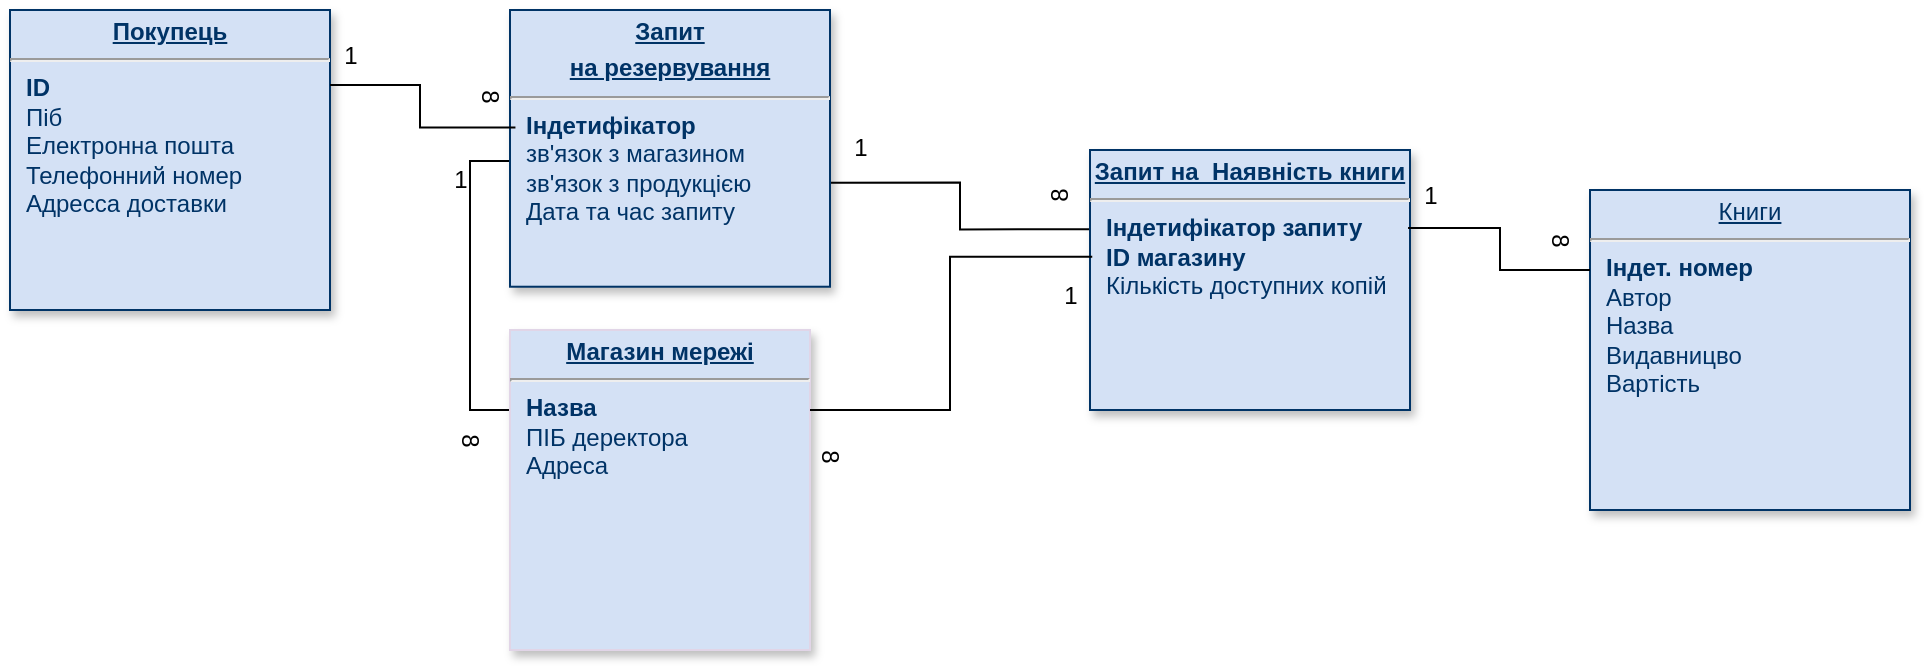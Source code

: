 <mxfile version="21.8.2" type="github">
  <diagram name="Page-1" id="efa7a0a1-bf9b-a30e-e6df-94a7791c09e9">
    <mxGraphModel dx="1969" dy="692" grid="1" gridSize="10" guides="1" tooltips="1" connect="1" arrows="1" fold="1" page="1" pageScale="1" pageWidth="826" pageHeight="1169" background="none" math="0" shadow="0">
      <root>
        <mxCell id="0" />
        <mxCell id="1" parent="0" />
        <mxCell id="O2bPLEQz7_BA8rcZSfIe-156" style="edgeStyle=orthogonalEdgeStyle;rounded=0;orthogonalLoop=1;jettySize=auto;html=1;exitX=0.001;exitY=0.546;exitDx=0;exitDy=0;entryX=0;entryY=0.25;entryDx=0;entryDy=0;exitPerimeter=0;endArrow=none;endFill=0;" edge="1" parent="1" source="19" target="25">
          <mxGeometry relative="1" as="geometry" />
        </mxCell>
        <mxCell id="O2bPLEQz7_BA8rcZSfIe-158" style="edgeStyle=orthogonalEdgeStyle;rounded=0;orthogonalLoop=1;jettySize=auto;html=1;entryX=0.002;entryY=0.305;entryDx=0;entryDy=0;entryPerimeter=0;exitX=1.002;exitY=0.624;exitDx=0;exitDy=0;exitPerimeter=0;endArrow=none;endFill=0;" edge="1" parent="1" source="19" target="20">
          <mxGeometry relative="1" as="geometry" />
        </mxCell>
        <mxCell id="19" value="&lt;p style=&quot;margin: 0px; margin-top: 4px; text-align: center; text-decoration: underline;&quot;&gt;&lt;b&gt;Запит&lt;/b&gt;&lt;/p&gt;&lt;p style=&quot;margin: 0px; margin-top: 4px; text-align: center; text-decoration: underline;&quot;&gt;&lt;b&gt;на резервування&lt;/b&gt;&lt;/p&gt;&lt;hr&gt;&lt;p style=&quot;margin: 0px; margin-left: 8px;&quot;&gt;&lt;b&gt;Індетифікатор&lt;br&gt;&lt;/b&gt;зв&#39;язок з магазином&lt;br&gt;зв&#39;язок з продукцією&lt;br&gt;Дата та час запиту&lt;/p&gt;" style="verticalAlign=top;align=left;overflow=fill;fontSize=12;fontFamily=Helvetica;html=1;strokeColor=#003366;shadow=1;fillColor=#D4E1F5;fontColor=#003366" parent="1" vertex="1">
          <mxGeometry x="240" y="90" width="160" height="138.36" as="geometry" />
        </mxCell>
        <mxCell id="20" value="&lt;p style=&quot;margin: 0px; margin-top: 4px; text-align: center; text-decoration: underline;&quot;&gt;&lt;b&gt;Запит на&amp;nbsp; Наявність книги&lt;/b&gt;&lt;/p&gt;&lt;hr&gt;&lt;p style=&quot;margin: 0px; margin-left: 8px;&quot;&gt;&lt;b&gt;Індетифікатор запиту&lt;/b&gt;&lt;br&gt;&lt;b&gt;ID магазину&lt;br&gt;&lt;/b&gt;Кількість доступних копій&lt;br&gt;&lt;br&gt;&lt;/p&gt;" style="verticalAlign=top;align=left;overflow=fill;fontSize=12;fontFamily=Helvetica;html=1;strokeColor=#003366;shadow=1;fillColor=#D4E1F5;fontColor=#003366" parent="1" vertex="1">
          <mxGeometry x="530" y="160" width="160" height="130" as="geometry" />
        </mxCell>
        <mxCell id="21" value="&lt;p style=&quot;margin: 0px; margin-top: 4px; text-align: center; text-decoration: underline;&quot;&gt;Книги&lt;/p&gt;&lt;hr&gt;&lt;p style=&quot;margin: 0px; margin-left: 8px;&quot;&gt;&lt;b&gt;Індет. номер&lt;/b&gt;&lt;br&gt;Автор&lt;/p&gt;&lt;p style=&quot;margin: 0px; margin-left: 8px;&quot;&gt;Назва&lt;br&gt;Видавницво&lt;br&gt;Вартість&lt;br&gt;&lt;br&gt;&lt;br&gt;&lt;/p&gt;" style="verticalAlign=top;align=left;overflow=fill;fontSize=12;fontFamily=Helvetica;html=1;strokeColor=#003366;shadow=1;fillColor=#D4E1F5;fontColor=#003366" parent="1" vertex="1">
          <mxGeometry x="780" y="180.0" width="160" height="160" as="geometry" />
        </mxCell>
        <mxCell id="24" value="&lt;p style=&quot;margin: 0px; margin-top: 4px; text-align: center; text-decoration: underline;&quot;&gt;&lt;b&gt;Покупець&lt;/b&gt;&lt;/p&gt;&lt;hr&gt;&lt;p style=&quot;margin: 0px; margin-left: 8px;&quot;&gt;&lt;b&gt;ID&lt;/b&gt;&lt;/p&gt;&lt;p style=&quot;margin: 0px; margin-left: 8px;&quot;&gt;Піб&lt;/p&gt;&lt;p style=&quot;margin: 0px; margin-left: 8px;&quot;&gt;Електронна пошта&lt;br&gt;Телефонний номер&lt;br&gt;Адресса доставки&lt;/p&gt;" style="verticalAlign=top;align=left;overflow=fill;fontSize=12;fontFamily=Helvetica;html=1;strokeColor=#003366;shadow=1;fillColor=#D4E1F5;fontColor=#003366" parent="1" vertex="1">
          <mxGeometry x="-10.0" y="90.0" width="160" height="150" as="geometry" />
        </mxCell>
        <mxCell id="25" value="&lt;p style=&quot;margin: 4px 0px 0px; text-align: center; text-decoration: underline; line-height: 120%;&quot;&gt;&lt;b&gt;Магазин мережі&lt;/b&gt;&lt;/p&gt;&lt;hr&gt;&lt;p style=&quot;margin: 0px; margin-left: 8px;&quot;&gt;&lt;b&gt;Назва&lt;br&gt;&lt;/b&gt;ПІБ деректора&lt;br&gt;Адреса&amp;nbsp;&lt;/p&gt;" style="verticalAlign=top;align=left;overflow=fill;fontSize=12;fontFamily=Helvetica;html=1;strokeColor=#E1D5E7;shadow=1;fillColor=#D4E1F5;fontColor=#003366" parent="1" vertex="1">
          <mxGeometry x="240" y="250" width="150" height="160" as="geometry" />
        </mxCell>
        <mxCell id="O2bPLEQz7_BA8rcZSfIe-154" style="edgeStyle=orthogonalEdgeStyle;rounded=0;orthogonalLoop=1;jettySize=auto;html=1;exitX=1;exitY=0.25;exitDx=0;exitDy=0;entryX=0.007;entryY=0.411;entryDx=0;entryDy=0;entryPerimeter=0;endArrow=none;endFill=0;" edge="1" parent="1" source="25" target="20">
          <mxGeometry relative="1" as="geometry" />
        </mxCell>
        <mxCell id="O2bPLEQz7_BA8rcZSfIe-155" style="edgeStyle=orthogonalEdgeStyle;rounded=0;orthogonalLoop=1;jettySize=auto;html=1;exitX=0;exitY=0.25;exitDx=0;exitDy=0;entryX=0.994;entryY=0.3;entryDx=0;entryDy=0;entryPerimeter=0;endArrow=none;endFill=0;" edge="1" parent="1" source="21" target="20">
          <mxGeometry relative="1" as="geometry" />
        </mxCell>
        <mxCell id="O2bPLEQz7_BA8rcZSfIe-159" style="edgeStyle=orthogonalEdgeStyle;rounded=0;orthogonalLoop=1;jettySize=auto;html=1;exitX=1;exitY=0.25;exitDx=0;exitDy=0;entryX=0.017;entryY=0.425;entryDx=0;entryDy=0;entryPerimeter=0;endArrow=none;endFill=0;" edge="1" parent="1" source="24" target="19">
          <mxGeometry relative="1" as="geometry" />
        </mxCell>
        <mxCell id="O2bPLEQz7_BA8rcZSfIe-160" value="8" style="text;html=1;align=center;verticalAlign=middle;resizable=0;points=[];autosize=1;strokeColor=none;fillColor=none;rotation=90;" vertex="1" parent="1">
          <mxGeometry x="750" y="190" width="30" height="30" as="geometry" />
        </mxCell>
        <mxCell id="O2bPLEQz7_BA8rcZSfIe-161" value="1" style="text;html=1;align=center;verticalAlign=middle;resizable=0;points=[];autosize=1;strokeColor=none;fillColor=none;" vertex="1" parent="1">
          <mxGeometry x="685" y="168" width="30" height="30" as="geometry" />
        </mxCell>
        <mxCell id="O2bPLEQz7_BA8rcZSfIe-162" value="8" style="text;html=1;align=center;verticalAlign=middle;resizable=0;points=[];autosize=1;strokeColor=none;fillColor=none;rotation=90;" vertex="1" parent="1">
          <mxGeometry x="215" y="118" width="30" height="30" as="geometry" />
        </mxCell>
        <mxCell id="O2bPLEQz7_BA8rcZSfIe-163" value="1" style="text;html=1;align=center;verticalAlign=middle;resizable=0;points=[];autosize=1;strokeColor=none;fillColor=none;" vertex="1" parent="1">
          <mxGeometry x="145" y="98" width="30" height="30" as="geometry" />
        </mxCell>
        <mxCell id="O2bPLEQz7_BA8rcZSfIe-164" value="8" style="text;html=1;align=center;verticalAlign=middle;resizable=0;points=[];autosize=1;strokeColor=none;fillColor=none;rotation=90;" vertex="1" parent="1">
          <mxGeometry x="205" y="290" width="30" height="30" as="geometry" />
        </mxCell>
        <mxCell id="O2bPLEQz7_BA8rcZSfIe-165" value="1" style="text;html=1;align=center;verticalAlign=middle;resizable=0;points=[];autosize=1;strokeColor=none;fillColor=none;" vertex="1" parent="1">
          <mxGeometry x="200" y="160" width="30" height="30" as="geometry" />
        </mxCell>
        <mxCell id="O2bPLEQz7_BA8rcZSfIe-166" value="8" style="text;html=1;align=center;verticalAlign=middle;resizable=0;points=[];autosize=1;strokeColor=none;fillColor=none;rotation=-90;" vertex="1" parent="1">
          <mxGeometry x="500" y="168" width="30" height="30" as="geometry" />
        </mxCell>
        <mxCell id="O2bPLEQz7_BA8rcZSfIe-167" value="1" style="text;html=1;align=center;verticalAlign=middle;resizable=0;points=[];autosize=1;strokeColor=none;fillColor=none;" vertex="1" parent="1">
          <mxGeometry x="400" y="144.18" width="30" height="30" as="geometry" />
        </mxCell>
        <mxCell id="O2bPLEQz7_BA8rcZSfIe-168" value="1" style="text;html=1;align=center;verticalAlign=middle;resizable=0;points=[];autosize=1;strokeColor=none;fillColor=none;" vertex="1" parent="1">
          <mxGeometry x="505" y="218" width="30" height="30" as="geometry" />
        </mxCell>
        <mxCell id="O2bPLEQz7_BA8rcZSfIe-169" value="8" style="text;html=1;align=center;verticalAlign=middle;resizable=0;points=[];autosize=1;strokeColor=none;fillColor=none;rotation=90;" vertex="1" parent="1">
          <mxGeometry x="385" y="298" width="30" height="30" as="geometry" />
        </mxCell>
      </root>
    </mxGraphModel>
  </diagram>
</mxfile>

